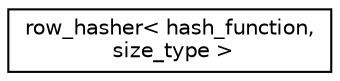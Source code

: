 digraph "Graphical Class Hierarchy"
{
  edge [fontname="Helvetica",fontsize="10",labelfontname="Helvetica",labelfontsize="10"];
  node [fontname="Helvetica",fontsize="10",shape=record];
  rankdir="LR";
  Node0 [label="row_hasher\< hash_function,\l size_type \>",height=0.2,width=0.4,color="black", fillcolor="white", style="filled",URL="$structrow__hasher.html",tooltip="This functor is used to compute the hash value for the rows of a gdf_table. "];
}
